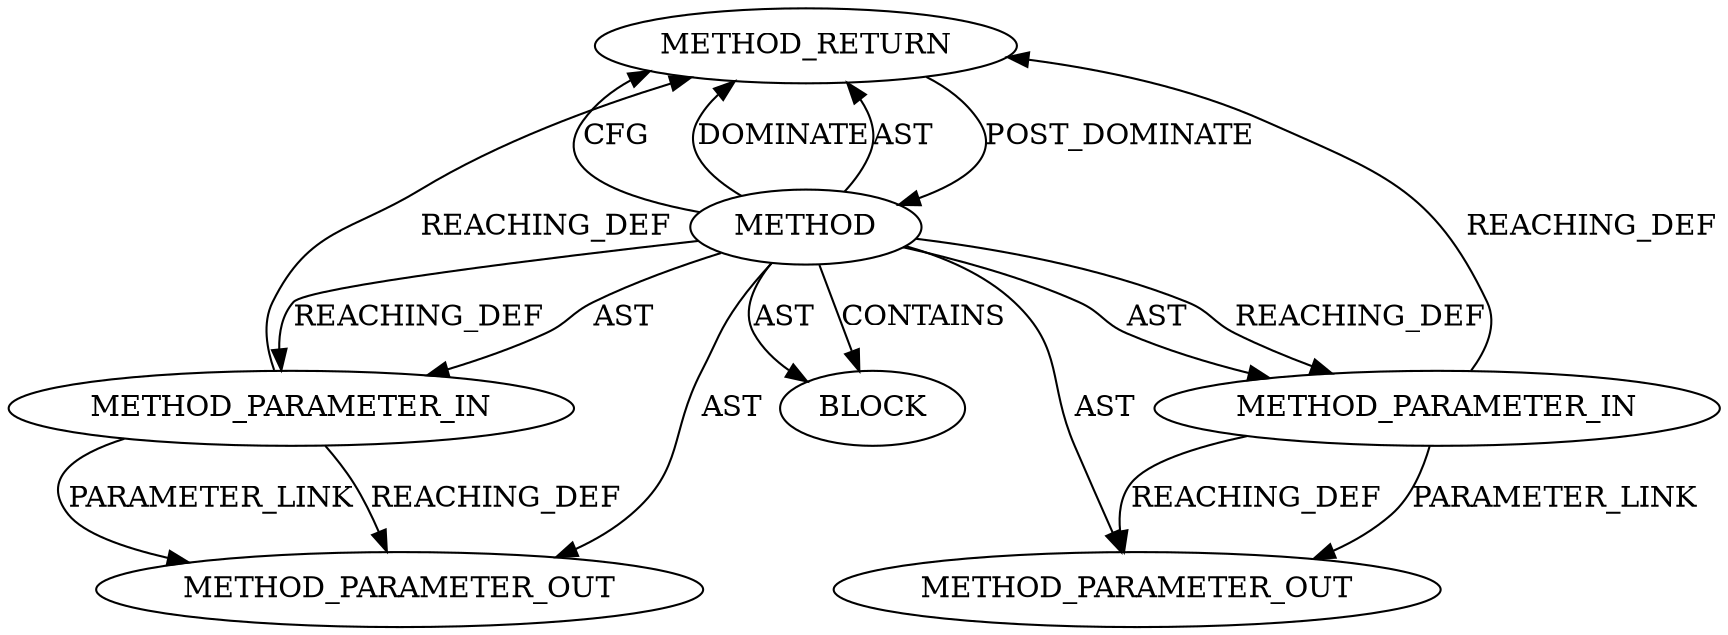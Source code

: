 digraph {
  687 [label=METHOD_RETURN ORDER=2 CODE="RET" TYPE_FULL_NAME="ANY" EVALUATION_STRATEGY="BY_VALUE"]
  686 [label=BLOCK ORDER=1 ARGUMENT_INDEX=1 CODE="<empty>" TYPE_FULL_NAME="ANY"]
  914 [label=METHOD_PARAMETER_OUT ORDER=1 CODE="p1" IS_VARIADIC=false TYPE_FULL_NAME="ANY" EVALUATION_STRATEGY="BY_VALUE" INDEX=1 NAME="p1"]
  684 [label=METHOD_PARAMETER_IN ORDER=1 CODE="p1" IS_VARIADIC=false TYPE_FULL_NAME="ANY" EVALUATION_STRATEGY="BY_VALUE" INDEX=1 NAME="p1"]
  915 [label=METHOD_PARAMETER_OUT ORDER=2 CODE="p2" IS_VARIADIC=false TYPE_FULL_NAME="ANY" EVALUATION_STRATEGY="BY_VALUE" INDEX=2 NAME="p2"]
  685 [label=METHOD_PARAMETER_IN ORDER=2 CODE="p2" IS_VARIADIC=false TYPE_FULL_NAME="ANY" EVALUATION_STRATEGY="BY_VALUE" INDEX=2 NAME="p2"]
  683 [label=METHOD AST_PARENT_TYPE="NAMESPACE_BLOCK" AST_PARENT_FULL_NAME="<global>" ORDER=0 CODE="<empty>" FULL_NAME="PKCS12err" IS_EXTERNAL=true FILENAME="<empty>" SIGNATURE="" NAME="PKCS12err"]
  683 -> 685 [label=REACHING_DEF VARIABLE=""]
  684 -> 687 [label=REACHING_DEF VARIABLE="p1"]
  683 -> 686 [label=AST ]
  683 -> 687 [label=CFG ]
  687 -> 683 [label=POST_DOMINATE ]
  684 -> 914 [label=PARAMETER_LINK ]
  683 -> 687 [label=DOMINATE ]
  685 -> 915 [label=PARAMETER_LINK ]
  683 -> 684 [label=AST ]
  683 -> 685 [label=AST ]
  684 -> 914 [label=REACHING_DEF VARIABLE="p1"]
  683 -> 687 [label=AST ]
  685 -> 687 [label=REACHING_DEF VARIABLE="p2"]
  683 -> 915 [label=AST ]
  683 -> 684 [label=REACHING_DEF VARIABLE=""]
  683 -> 686 [label=CONTAINS ]
  685 -> 915 [label=REACHING_DEF VARIABLE="p2"]
  683 -> 914 [label=AST ]
}
